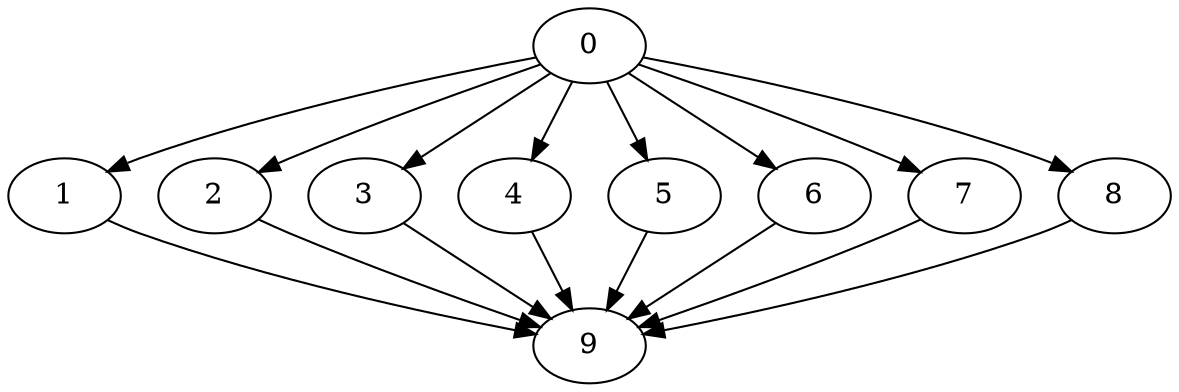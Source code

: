 digraph "Fork_Join_Nodes_10_CCR_0.10_WeightType_Random#2" {
	0	 [Weight=95,Start=0,Processor=1];
	1	 [Weight=47,Start=442,Processor=1];
	2	 [Weight=95,Start=293,Processor=2];
	3	 [Weight=111,Start=103,Processor=2];
	4	 [Weight=95,Start=388,Processor=2];
	5	 [Weight=79,Start=214,Processor=2];
	6	 [Weight=158,Start=95,Processor=1];
	7	 [Weight=47,Start=253,Processor=1];
	8	 [Weight=142,Start=300,Processor=1];
	9	 [Weight=111,Start=489,Processor=1];
	0 -> 1	 [Weight=7];
	0 -> 2	 [Weight=2];
	0 -> 3	 [Weight=8];
	0 -> 4	 [Weight=6];
	0 -> 5	 [Weight=7];
	0 -> 6	 [Weight=6];
	0 -> 7	 [Weight=3];
	0 -> 8	 [Weight=8];
	1 -> 9	 [Weight=2];
	2 -> 9	 [Weight=9];
	3 -> 9	 [Weight=3];
	4 -> 9	 [Weight=6];
	5 -> 9	 [Weight=7];
	6 -> 9	 [Weight=10];
	7 -> 9	 [Weight=5];
	8 -> 9	 [Weight=9];
}
